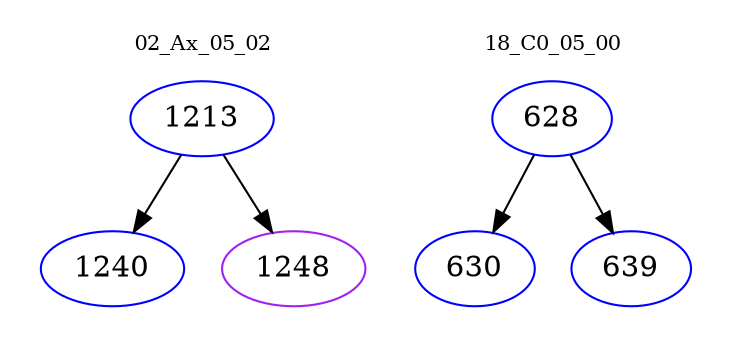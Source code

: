 digraph{
subgraph cluster_0 {
color = white
label = "02_Ax_05_02";
fontsize=10;
T0_1213 [label="1213", color="blue"]
T0_1213 -> T0_1240 [color="black"]
T0_1240 [label="1240", color="blue"]
T0_1213 -> T0_1248 [color="black"]
T0_1248 [label="1248", color="purple"]
}
subgraph cluster_1 {
color = white
label = "18_C0_05_00";
fontsize=10;
T1_628 [label="628", color="blue"]
T1_628 -> T1_630 [color="black"]
T1_630 [label="630", color="blue"]
T1_628 -> T1_639 [color="black"]
T1_639 [label="639", color="blue"]
}
}
